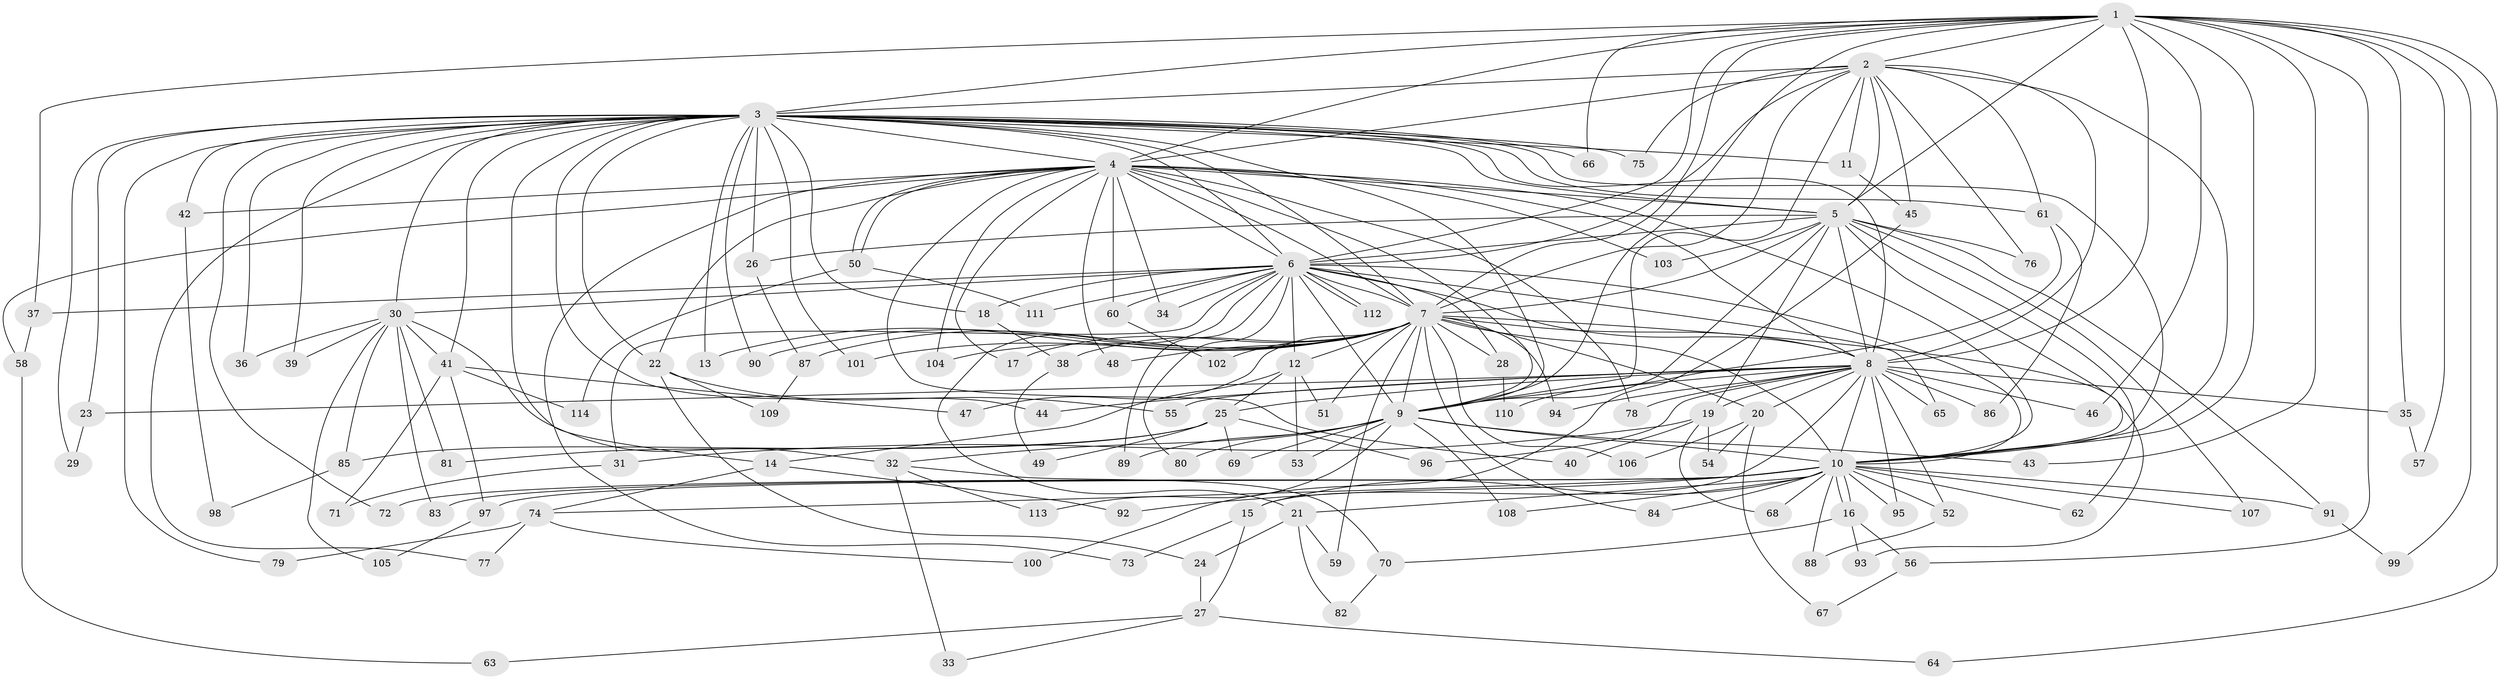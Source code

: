// coarse degree distribution, {26: 0.022222222222222223, 1: 0.35555555555555557, 2: 0.4, 3: 0.06666666666666667, 7: 0.022222222222222223, 4: 0.044444444444444446, 5: 0.022222222222222223, 6: 0.022222222222222223, 10: 0.022222222222222223, 25: 0.022222222222222223}
// Generated by graph-tools (version 1.1) at 2025/46/03/04/25 21:46:31]
// undirected, 114 vertices, 253 edges
graph export_dot {
graph [start="1"]
  node [color=gray90,style=filled];
  1;
  2;
  3;
  4;
  5;
  6;
  7;
  8;
  9;
  10;
  11;
  12;
  13;
  14;
  15;
  16;
  17;
  18;
  19;
  20;
  21;
  22;
  23;
  24;
  25;
  26;
  27;
  28;
  29;
  30;
  31;
  32;
  33;
  34;
  35;
  36;
  37;
  38;
  39;
  40;
  41;
  42;
  43;
  44;
  45;
  46;
  47;
  48;
  49;
  50;
  51;
  52;
  53;
  54;
  55;
  56;
  57;
  58;
  59;
  60;
  61;
  62;
  63;
  64;
  65;
  66;
  67;
  68;
  69;
  70;
  71;
  72;
  73;
  74;
  75;
  76;
  77;
  78;
  79;
  80;
  81;
  82;
  83;
  84;
  85;
  86;
  87;
  88;
  89;
  90;
  91;
  92;
  93;
  94;
  95;
  96;
  97;
  98;
  99;
  100;
  101;
  102;
  103;
  104;
  105;
  106;
  107;
  108;
  109;
  110;
  111;
  112;
  113;
  114;
  1 -- 2;
  1 -- 3;
  1 -- 4;
  1 -- 5;
  1 -- 6;
  1 -- 7;
  1 -- 8;
  1 -- 9;
  1 -- 10;
  1 -- 35;
  1 -- 37;
  1 -- 43;
  1 -- 46;
  1 -- 56;
  1 -- 57;
  1 -- 64;
  1 -- 66;
  1 -- 99;
  2 -- 3;
  2 -- 4;
  2 -- 5;
  2 -- 6;
  2 -- 7;
  2 -- 8;
  2 -- 9;
  2 -- 10;
  2 -- 11;
  2 -- 45;
  2 -- 61;
  2 -- 75;
  2 -- 76;
  3 -- 4;
  3 -- 5;
  3 -- 6;
  3 -- 7;
  3 -- 8;
  3 -- 9;
  3 -- 10;
  3 -- 11;
  3 -- 13;
  3 -- 14;
  3 -- 18;
  3 -- 22;
  3 -- 23;
  3 -- 26;
  3 -- 29;
  3 -- 30;
  3 -- 36;
  3 -- 39;
  3 -- 41;
  3 -- 42;
  3 -- 44;
  3 -- 61;
  3 -- 66;
  3 -- 72;
  3 -- 75;
  3 -- 77;
  3 -- 79;
  3 -- 90;
  3 -- 101;
  4 -- 5;
  4 -- 6;
  4 -- 7;
  4 -- 8;
  4 -- 9;
  4 -- 10;
  4 -- 17;
  4 -- 22;
  4 -- 34;
  4 -- 40;
  4 -- 42;
  4 -- 48;
  4 -- 50;
  4 -- 50;
  4 -- 58;
  4 -- 60;
  4 -- 73;
  4 -- 78;
  4 -- 103;
  4 -- 104;
  5 -- 6;
  5 -- 7;
  5 -- 8;
  5 -- 9;
  5 -- 10;
  5 -- 19;
  5 -- 26;
  5 -- 62;
  5 -- 76;
  5 -- 91;
  5 -- 103;
  5 -- 107;
  6 -- 7;
  6 -- 8;
  6 -- 9;
  6 -- 10;
  6 -- 12;
  6 -- 18;
  6 -- 21;
  6 -- 28;
  6 -- 30;
  6 -- 31;
  6 -- 34;
  6 -- 37;
  6 -- 60;
  6 -- 65;
  6 -- 80;
  6 -- 89;
  6 -- 111;
  6 -- 112;
  6 -- 112;
  7 -- 8;
  7 -- 9;
  7 -- 10;
  7 -- 12;
  7 -- 13;
  7 -- 17;
  7 -- 20;
  7 -- 28;
  7 -- 38;
  7 -- 47;
  7 -- 48;
  7 -- 51;
  7 -- 59;
  7 -- 84;
  7 -- 87;
  7 -- 90;
  7 -- 93;
  7 -- 94;
  7 -- 101;
  7 -- 102;
  7 -- 104;
  7 -- 106;
  8 -- 9;
  8 -- 10;
  8 -- 15;
  8 -- 19;
  8 -- 20;
  8 -- 23;
  8 -- 25;
  8 -- 35;
  8 -- 44;
  8 -- 46;
  8 -- 52;
  8 -- 55;
  8 -- 65;
  8 -- 78;
  8 -- 86;
  8 -- 94;
  8 -- 95;
  8 -- 96;
  9 -- 10;
  9 -- 32;
  9 -- 43;
  9 -- 53;
  9 -- 69;
  9 -- 80;
  9 -- 89;
  9 -- 108;
  9 -- 113;
  10 -- 15;
  10 -- 16;
  10 -- 16;
  10 -- 21;
  10 -- 52;
  10 -- 62;
  10 -- 68;
  10 -- 72;
  10 -- 74;
  10 -- 83;
  10 -- 84;
  10 -- 88;
  10 -- 91;
  10 -- 92;
  10 -- 95;
  10 -- 97;
  10 -- 107;
  10 -- 108;
  11 -- 45;
  12 -- 14;
  12 -- 25;
  12 -- 51;
  12 -- 53;
  14 -- 74;
  14 -- 92;
  15 -- 27;
  15 -- 73;
  16 -- 56;
  16 -- 70;
  16 -- 93;
  18 -- 38;
  19 -- 31;
  19 -- 40;
  19 -- 54;
  19 -- 68;
  20 -- 54;
  20 -- 67;
  20 -- 106;
  21 -- 24;
  21 -- 59;
  21 -- 82;
  22 -- 24;
  22 -- 55;
  22 -- 109;
  23 -- 29;
  24 -- 27;
  25 -- 49;
  25 -- 69;
  25 -- 81;
  25 -- 85;
  25 -- 96;
  26 -- 87;
  27 -- 33;
  27 -- 63;
  27 -- 64;
  28 -- 110;
  30 -- 32;
  30 -- 36;
  30 -- 39;
  30 -- 41;
  30 -- 81;
  30 -- 83;
  30 -- 85;
  30 -- 105;
  31 -- 71;
  32 -- 33;
  32 -- 70;
  32 -- 113;
  35 -- 57;
  37 -- 58;
  38 -- 49;
  41 -- 47;
  41 -- 71;
  41 -- 97;
  41 -- 114;
  42 -- 98;
  45 -- 100;
  50 -- 111;
  50 -- 114;
  52 -- 88;
  56 -- 67;
  58 -- 63;
  60 -- 102;
  61 -- 86;
  61 -- 110;
  70 -- 82;
  74 -- 77;
  74 -- 79;
  74 -- 100;
  85 -- 98;
  87 -- 109;
  91 -- 99;
  97 -- 105;
}
